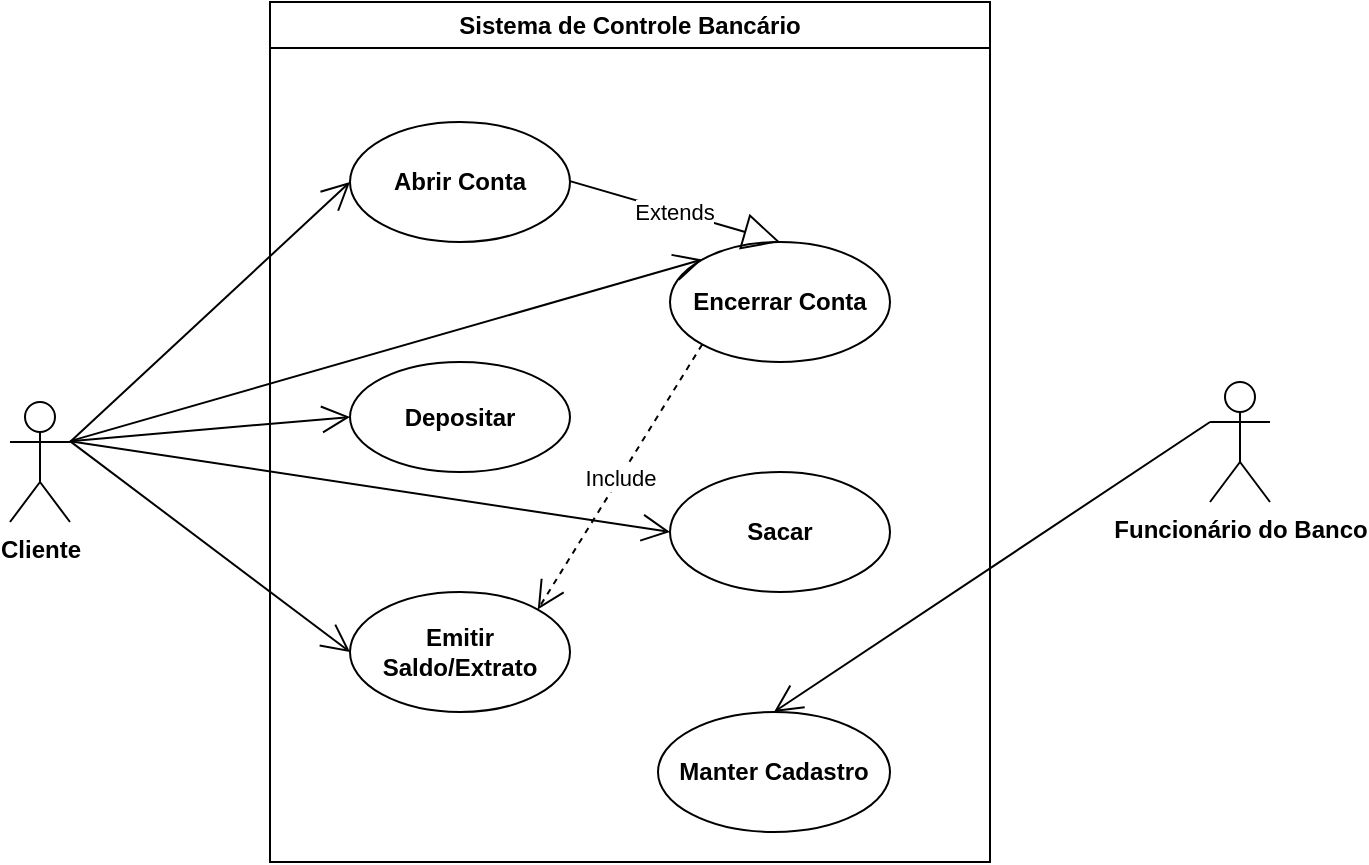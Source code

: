 <mxfile version="21.7.5" type="device">
  <diagram name="Página-1" id="XsrAczEnIjGChWDDZnYV">
    <mxGraphModel dx="733" dy="443" grid="1" gridSize="10" guides="1" tooltips="1" connect="1" arrows="1" fold="1" page="1" pageScale="1" pageWidth="827" pageHeight="1169" math="0" shadow="0">
      <root>
        <mxCell id="0" />
        <mxCell id="1" parent="0" />
        <mxCell id="7QFaUHLu2x52ZEiFpkuH-2" value="&lt;strong&gt;Cliente&lt;/strong&gt;" style="shape=umlActor;verticalLabelPosition=bottom;verticalAlign=top;html=1;outlineConnect=0;" vertex="1" parent="1">
          <mxGeometry x="70" y="280" width="30" height="60" as="geometry" />
        </mxCell>
        <mxCell id="7QFaUHLu2x52ZEiFpkuH-3" value="Sistema de Controle Bancário" style="swimlane;whiteSpace=wrap;html=1;" vertex="1" parent="1">
          <mxGeometry x="200" y="80" width="360" height="430" as="geometry" />
        </mxCell>
        <mxCell id="7QFaUHLu2x52ZEiFpkuH-9" value="&lt;strong&gt;Abrir Conta&lt;/strong&gt;" style="ellipse;whiteSpace=wrap;html=1;" vertex="1" parent="7QFaUHLu2x52ZEiFpkuH-3">
          <mxGeometry x="40" y="60" width="110" height="60" as="geometry" />
        </mxCell>
        <mxCell id="7QFaUHLu2x52ZEiFpkuH-11" value="&lt;strong&gt;Depositar&lt;/strong&gt;" style="ellipse;whiteSpace=wrap;html=1;" vertex="1" parent="7QFaUHLu2x52ZEiFpkuH-3">
          <mxGeometry x="40" y="180" width="110" height="55" as="geometry" />
        </mxCell>
        <mxCell id="7QFaUHLu2x52ZEiFpkuH-12" value="&lt;strong&gt;Sacar&lt;/strong&gt;" style="ellipse;whiteSpace=wrap;html=1;" vertex="1" parent="7QFaUHLu2x52ZEiFpkuH-3">
          <mxGeometry x="200" y="235" width="110" height="60" as="geometry" />
        </mxCell>
        <mxCell id="7QFaUHLu2x52ZEiFpkuH-10" value="&lt;strong&gt;Encerrar Conta&lt;/strong&gt;" style="ellipse;whiteSpace=wrap;html=1;" vertex="1" parent="7QFaUHLu2x52ZEiFpkuH-3">
          <mxGeometry x="200" y="120" width="110" height="60" as="geometry" />
        </mxCell>
        <mxCell id="7QFaUHLu2x52ZEiFpkuH-13" value="&lt;strong&gt;Emitir Saldo/Extrato&lt;/strong&gt;" style="ellipse;whiteSpace=wrap;html=1;" vertex="1" parent="7QFaUHLu2x52ZEiFpkuH-3">
          <mxGeometry x="40" y="295" width="110" height="60" as="geometry" />
        </mxCell>
        <mxCell id="7QFaUHLu2x52ZEiFpkuH-14" value="&lt;strong&gt;Manter Cadastro&lt;/strong&gt;" style="ellipse;whiteSpace=wrap;html=1;" vertex="1" parent="7QFaUHLu2x52ZEiFpkuH-3">
          <mxGeometry x="194" y="355" width="116" height="60" as="geometry" />
        </mxCell>
        <mxCell id="7QFaUHLu2x52ZEiFpkuH-22" value="Extends" style="endArrow=block;endSize=16;endFill=0;html=1;rounded=0;entryX=0.5;entryY=0;entryDx=0;entryDy=0;" edge="1" parent="7QFaUHLu2x52ZEiFpkuH-3" target="7QFaUHLu2x52ZEiFpkuH-10">
          <mxGeometry width="160" relative="1" as="geometry">
            <mxPoint x="150" y="89.58" as="sourcePoint" />
            <mxPoint x="310" y="89.58" as="targetPoint" />
          </mxGeometry>
        </mxCell>
        <mxCell id="7QFaUHLu2x52ZEiFpkuH-23" value="Include" style="endArrow=open;endSize=12;dashed=1;html=1;rounded=0;exitX=0;exitY=1;exitDx=0;exitDy=0;entryX=1;entryY=0;entryDx=0;entryDy=0;" edge="1" parent="7QFaUHLu2x52ZEiFpkuH-3" source="7QFaUHLu2x52ZEiFpkuH-10" target="7QFaUHLu2x52ZEiFpkuH-13">
          <mxGeometry width="160" relative="1" as="geometry">
            <mxPoint x="120" y="200" as="sourcePoint" />
            <mxPoint x="280" y="200" as="targetPoint" />
            <mxPoint as="offset" />
          </mxGeometry>
        </mxCell>
        <mxCell id="7QFaUHLu2x52ZEiFpkuH-6" value="&lt;strong&gt;Funcionário do Banco&lt;/strong&gt;" style="shape=umlActor;verticalLabelPosition=bottom;verticalAlign=top;html=1;outlineConnect=0;" vertex="1" parent="1">
          <mxGeometry x="670" y="270" width="30" height="60" as="geometry" />
        </mxCell>
        <mxCell id="7QFaUHLu2x52ZEiFpkuH-16" value="" style="endArrow=open;endFill=1;endSize=12;html=1;rounded=0;entryX=0;entryY=0.5;entryDx=0;entryDy=0;exitX=1;exitY=0.333;exitDx=0;exitDy=0;exitPerimeter=0;" edge="1" parent="1" source="7QFaUHLu2x52ZEiFpkuH-2" target="7QFaUHLu2x52ZEiFpkuH-9">
          <mxGeometry width="160" relative="1" as="geometry">
            <mxPoint x="120" y="287.08" as="sourcePoint" />
            <mxPoint x="280" y="287.08" as="targetPoint" />
          </mxGeometry>
        </mxCell>
        <mxCell id="7QFaUHLu2x52ZEiFpkuH-17" value="" style="endArrow=open;endFill=1;endSize=12;html=1;rounded=0;entryX=0;entryY=0.5;entryDx=0;entryDy=0;" edge="1" parent="1" target="7QFaUHLu2x52ZEiFpkuH-11">
          <mxGeometry width="160" relative="1" as="geometry">
            <mxPoint x="100" y="299.58" as="sourcePoint" />
            <mxPoint x="260" y="299.58" as="targetPoint" />
          </mxGeometry>
        </mxCell>
        <mxCell id="7QFaUHLu2x52ZEiFpkuH-18" value="" style="endArrow=open;endFill=1;endSize=12;html=1;rounded=0;entryX=0;entryY=0;entryDx=0;entryDy=0;" edge="1" parent="1" target="7QFaUHLu2x52ZEiFpkuH-10">
          <mxGeometry width="160" relative="1" as="geometry">
            <mxPoint x="100" y="299.58" as="sourcePoint" />
            <mxPoint x="260" y="299.58" as="targetPoint" />
          </mxGeometry>
        </mxCell>
        <mxCell id="7QFaUHLu2x52ZEiFpkuH-19" value="" style="endArrow=open;endFill=1;endSize=12;html=1;rounded=0;entryX=0;entryY=0.5;entryDx=0;entryDy=0;" edge="1" parent="1" target="7QFaUHLu2x52ZEiFpkuH-12">
          <mxGeometry width="160" relative="1" as="geometry">
            <mxPoint x="100" y="299.58" as="sourcePoint" />
            <mxPoint x="260" y="299.58" as="targetPoint" />
          </mxGeometry>
        </mxCell>
        <mxCell id="7QFaUHLu2x52ZEiFpkuH-20" value="" style="endArrow=open;endFill=1;endSize=12;html=1;rounded=0;entryX=0;entryY=0.5;entryDx=0;entryDy=0;" edge="1" parent="1" target="7QFaUHLu2x52ZEiFpkuH-13">
          <mxGeometry width="160" relative="1" as="geometry">
            <mxPoint x="100" y="299.58" as="sourcePoint" />
            <mxPoint x="260" y="299.58" as="targetPoint" />
          </mxGeometry>
        </mxCell>
        <mxCell id="7QFaUHLu2x52ZEiFpkuH-21" value="" style="endArrow=open;endFill=1;endSize=12;html=1;rounded=0;exitX=0;exitY=0.333;exitDx=0;exitDy=0;exitPerimeter=0;entryX=0.5;entryY=0;entryDx=0;entryDy=0;" edge="1" parent="1" source="7QFaUHLu2x52ZEiFpkuH-6" target="7QFaUHLu2x52ZEiFpkuH-14">
          <mxGeometry width="160" relative="1" as="geometry">
            <mxPoint x="320" y="370" as="sourcePoint" />
            <mxPoint x="480" y="370" as="targetPoint" />
          </mxGeometry>
        </mxCell>
      </root>
    </mxGraphModel>
  </diagram>
</mxfile>
